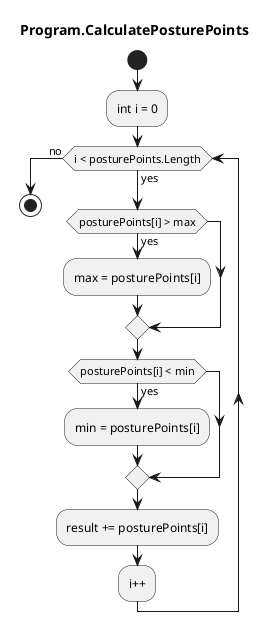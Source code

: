 @startuml Program.CalculatePosturePoints
title Program.CalculatePosturePoints
start
:int i = 0;
while (i < posturePoints.Length) is (yes)
    if (posturePoints[i] > max) then (yes)
        :max = posturePoints[i];
    endif
    if (posturePoints[i] < min) then (yes)
        :min = posturePoints[i];
    endif
    :result += posturePoints[i];
:i++;
endwhile (no)
stop
@enduml
